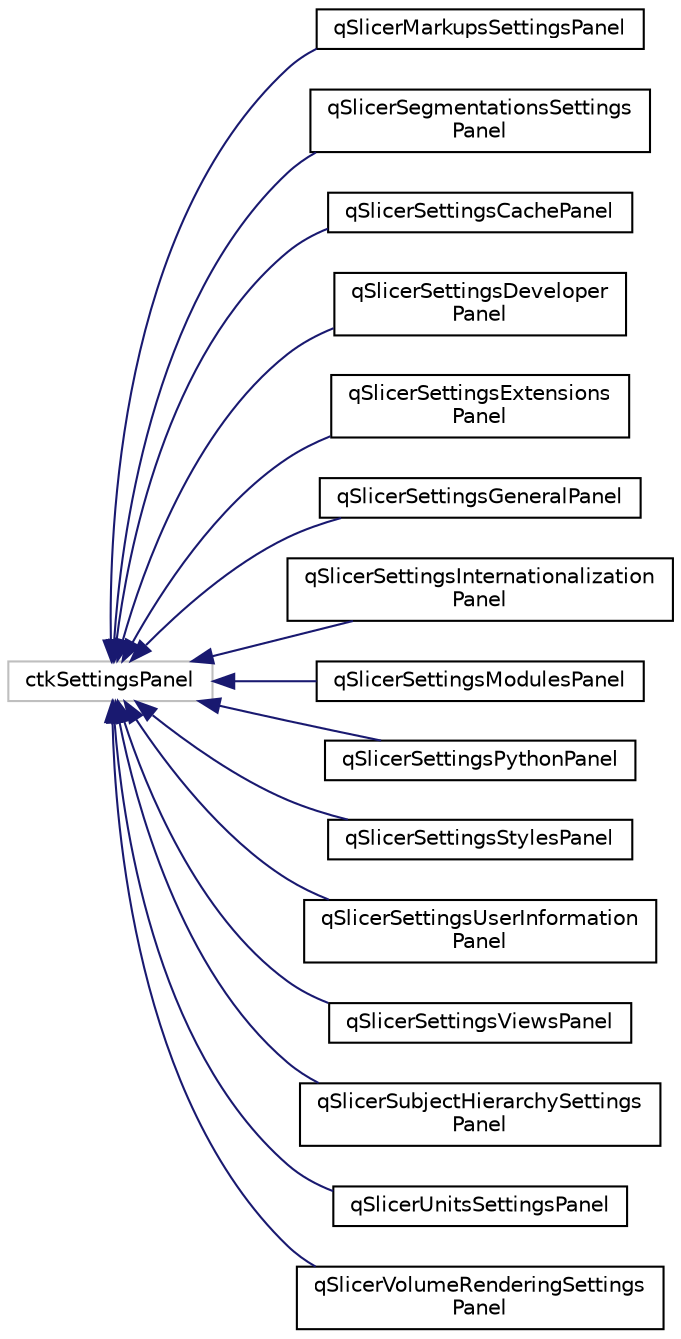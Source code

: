digraph "Graphical Class Hierarchy"
{
  bgcolor="transparent";
  edge [fontname="Helvetica",fontsize="10",labelfontname="Helvetica",labelfontsize="10"];
  node [fontname="Helvetica",fontsize="10",shape=record];
  rankdir="LR";
  Node993 [label="ctkSettingsPanel",height=0.2,width=0.4,color="grey75"];
  Node993 -> Node0 [dir="back",color="midnightblue",fontsize="10",style="solid",fontname="Helvetica"];
  Node0 [label="qSlicerMarkupsSettingsPanel",height=0.2,width=0.4,color="black",URL="$classqSlicerMarkupsSettingsPanel.html"];
  Node993 -> Node995 [dir="back",color="midnightblue",fontsize="10",style="solid",fontname="Helvetica"];
  Node995 [label="qSlicerSegmentationsSettings\lPanel",height=0.2,width=0.4,color="black",URL="$classqSlicerSegmentationsSettingsPanel.html"];
  Node993 -> Node996 [dir="back",color="midnightblue",fontsize="10",style="solid",fontname="Helvetica"];
  Node996 [label="qSlicerSettingsCachePanel",height=0.2,width=0.4,color="black",URL="$classqSlicerSettingsCachePanel.html"];
  Node993 -> Node997 [dir="back",color="midnightblue",fontsize="10",style="solid",fontname="Helvetica"];
  Node997 [label="qSlicerSettingsDeveloper\lPanel",height=0.2,width=0.4,color="black",URL="$classqSlicerSettingsDeveloperPanel.html"];
  Node993 -> Node998 [dir="back",color="midnightblue",fontsize="10",style="solid",fontname="Helvetica"];
  Node998 [label="qSlicerSettingsExtensions\lPanel",height=0.2,width=0.4,color="black",URL="$classqSlicerSettingsExtensionsPanel.html"];
  Node993 -> Node999 [dir="back",color="midnightblue",fontsize="10",style="solid",fontname="Helvetica"];
  Node999 [label="qSlicerSettingsGeneralPanel",height=0.2,width=0.4,color="black",URL="$classqSlicerSettingsGeneralPanel.html"];
  Node993 -> Node1000 [dir="back",color="midnightblue",fontsize="10",style="solid",fontname="Helvetica"];
  Node1000 [label="qSlicerSettingsInternationalization\lPanel",height=0.2,width=0.4,color="black",URL="$classqSlicerSettingsInternationalizationPanel.html"];
  Node993 -> Node1001 [dir="back",color="midnightblue",fontsize="10",style="solid",fontname="Helvetica"];
  Node1001 [label="qSlicerSettingsModulesPanel",height=0.2,width=0.4,color="black",URL="$classqSlicerSettingsModulesPanel.html"];
  Node993 -> Node1002 [dir="back",color="midnightblue",fontsize="10",style="solid",fontname="Helvetica"];
  Node1002 [label="qSlicerSettingsPythonPanel",height=0.2,width=0.4,color="black",URL="$classqSlicerSettingsPythonPanel.html"];
  Node993 -> Node1003 [dir="back",color="midnightblue",fontsize="10",style="solid",fontname="Helvetica"];
  Node1003 [label="qSlicerSettingsStylesPanel",height=0.2,width=0.4,color="black",URL="$classqSlicerSettingsStylesPanel.html"];
  Node993 -> Node1004 [dir="back",color="midnightblue",fontsize="10",style="solid",fontname="Helvetica"];
  Node1004 [label="qSlicerSettingsUserInformation\lPanel",height=0.2,width=0.4,color="black",URL="$classqSlicerSettingsUserInformationPanel.html"];
  Node993 -> Node1005 [dir="back",color="midnightblue",fontsize="10",style="solid",fontname="Helvetica"];
  Node1005 [label="qSlicerSettingsViewsPanel",height=0.2,width=0.4,color="black",URL="$classqSlicerSettingsViewsPanel.html"];
  Node993 -> Node1006 [dir="back",color="midnightblue",fontsize="10",style="solid",fontname="Helvetica"];
  Node1006 [label="qSlicerSubjectHierarchySettings\lPanel",height=0.2,width=0.4,color="black",URL="$classqSlicerSubjectHierarchySettingsPanel.html"];
  Node993 -> Node1007 [dir="back",color="midnightblue",fontsize="10",style="solid",fontname="Helvetica"];
  Node1007 [label="qSlicerUnitsSettingsPanel",height=0.2,width=0.4,color="black",URL="$classqSlicerUnitsSettingsPanel.html"];
  Node993 -> Node1008 [dir="back",color="midnightblue",fontsize="10",style="solid",fontname="Helvetica"];
  Node1008 [label="qSlicerVolumeRenderingSettings\lPanel",height=0.2,width=0.4,color="black",URL="$classqSlicerVolumeRenderingSettingsPanel.html"];
}
